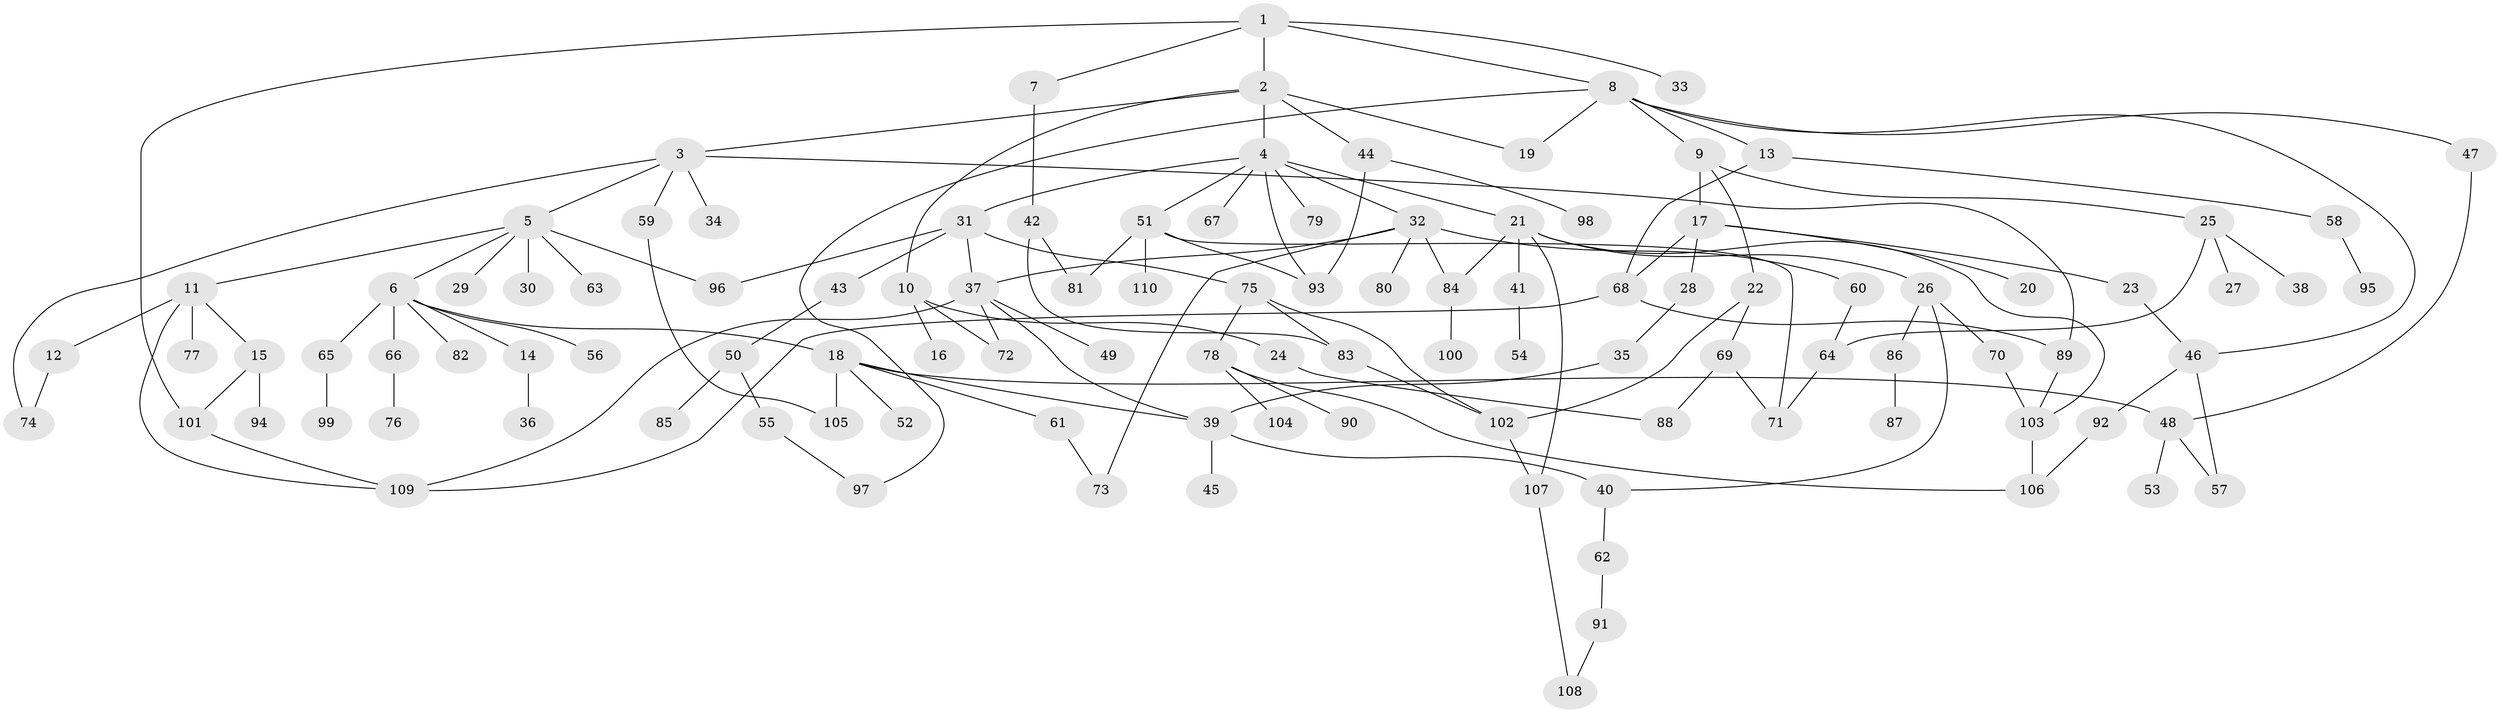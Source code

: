 // Generated by graph-tools (version 1.1) at 2025/49/03/09/25 03:49:23]
// undirected, 110 vertices, 146 edges
graph export_dot {
graph [start="1"]
  node [color=gray90,style=filled];
  1;
  2;
  3;
  4;
  5;
  6;
  7;
  8;
  9;
  10;
  11;
  12;
  13;
  14;
  15;
  16;
  17;
  18;
  19;
  20;
  21;
  22;
  23;
  24;
  25;
  26;
  27;
  28;
  29;
  30;
  31;
  32;
  33;
  34;
  35;
  36;
  37;
  38;
  39;
  40;
  41;
  42;
  43;
  44;
  45;
  46;
  47;
  48;
  49;
  50;
  51;
  52;
  53;
  54;
  55;
  56;
  57;
  58;
  59;
  60;
  61;
  62;
  63;
  64;
  65;
  66;
  67;
  68;
  69;
  70;
  71;
  72;
  73;
  74;
  75;
  76;
  77;
  78;
  79;
  80;
  81;
  82;
  83;
  84;
  85;
  86;
  87;
  88;
  89;
  90;
  91;
  92;
  93;
  94;
  95;
  96;
  97;
  98;
  99;
  100;
  101;
  102;
  103;
  104;
  105;
  106;
  107;
  108;
  109;
  110;
  1 -- 2;
  1 -- 7;
  1 -- 8;
  1 -- 33;
  1 -- 101;
  2 -- 3;
  2 -- 4;
  2 -- 10;
  2 -- 44;
  2 -- 19;
  3 -- 5;
  3 -- 34;
  3 -- 59;
  3 -- 89;
  3 -- 74;
  4 -- 21;
  4 -- 31;
  4 -- 32;
  4 -- 51;
  4 -- 67;
  4 -- 79;
  4 -- 93;
  5 -- 6;
  5 -- 11;
  5 -- 29;
  5 -- 30;
  5 -- 63;
  5 -- 96;
  6 -- 14;
  6 -- 18;
  6 -- 56;
  6 -- 65;
  6 -- 66;
  6 -- 82;
  7 -- 42;
  8 -- 9;
  8 -- 13;
  8 -- 19;
  8 -- 47;
  8 -- 46;
  8 -- 97;
  9 -- 17;
  9 -- 22;
  9 -- 25;
  10 -- 16;
  10 -- 24;
  10 -- 72;
  11 -- 12;
  11 -- 15;
  11 -- 77;
  11 -- 109;
  12 -- 74;
  13 -- 58;
  13 -- 68;
  14 -- 36;
  15 -- 94;
  15 -- 101;
  17 -- 20;
  17 -- 23;
  17 -- 28;
  17 -- 68;
  18 -- 39;
  18 -- 52;
  18 -- 61;
  18 -- 105;
  18 -- 48;
  21 -- 26;
  21 -- 41;
  21 -- 84;
  21 -- 103;
  21 -- 107;
  22 -- 69;
  22 -- 102;
  23 -- 46;
  24 -- 88;
  25 -- 27;
  25 -- 38;
  25 -- 64;
  26 -- 40;
  26 -- 70;
  26 -- 86;
  28 -- 35;
  31 -- 43;
  31 -- 75;
  31 -- 96;
  31 -- 37;
  32 -- 37;
  32 -- 60;
  32 -- 73;
  32 -- 80;
  32 -- 84;
  35 -- 39;
  37 -- 49;
  37 -- 109;
  37 -- 72;
  37 -- 39;
  39 -- 45;
  39 -- 40;
  40 -- 62;
  41 -- 54;
  42 -- 81;
  42 -- 83;
  43 -- 50;
  44 -- 98;
  44 -- 93;
  46 -- 57;
  46 -- 92;
  47 -- 48;
  48 -- 53;
  48 -- 57;
  50 -- 55;
  50 -- 85;
  51 -- 81;
  51 -- 110;
  51 -- 71;
  51 -- 93;
  55 -- 97;
  58 -- 95;
  59 -- 105;
  60 -- 64;
  61 -- 73;
  62 -- 91;
  64 -- 71;
  65 -- 99;
  66 -- 76;
  68 -- 109;
  68 -- 89;
  69 -- 71;
  69 -- 88;
  70 -- 103;
  75 -- 78;
  75 -- 83;
  75 -- 102;
  78 -- 90;
  78 -- 104;
  78 -- 106;
  83 -- 102;
  84 -- 100;
  86 -- 87;
  89 -- 103;
  91 -- 108;
  92 -- 106;
  101 -- 109;
  102 -- 107;
  103 -- 106;
  107 -- 108;
}
